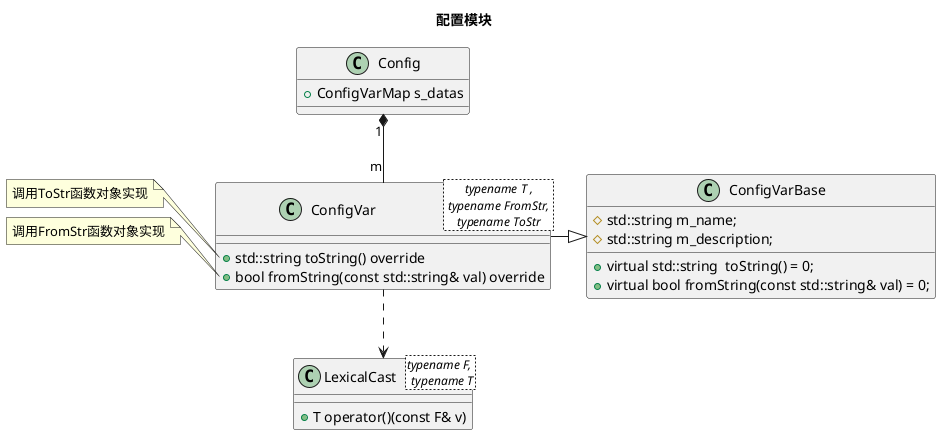 @startuml
title 配置模块

class Config {
+ConfigVarMap s_datas
}

class ConfigVarBase {
    + virtual std::string  toString() = 0;
    + virtual bool fromString(const std::string& val) = 0;

    # std::string m_name;
    # std::string m_description;
}

class LexicalCast <typename F, \n typename T>{
+T operator()(const F& v)
}

class ConfigVar <typename T ,\n typename FromStr, \n typename ToStr >{
+std::string toString() override
+bool fromString(const std::string& val) override
}



Config "1" *-- "m" ConfigVar

ConfigVar ..> LexicalCast
ConfigVar  -|> ConfigVarBase


note left of ConfigVar::"toString()"
  调用ToStr函数对象实现
end note

note left of ConfigVar::"fromString(const std::string& val)"
  调用FromStr函数对象实现
end note

note left of ConfigVar::"T"
  调用FromStr函
end note

@enduml